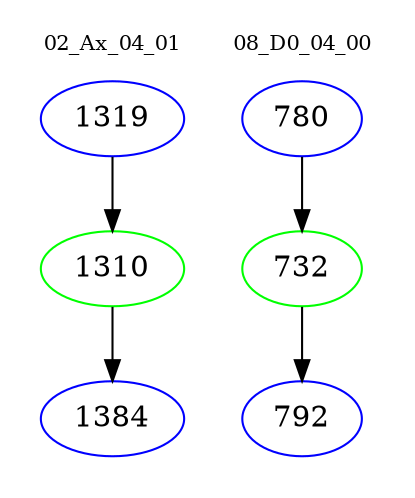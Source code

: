 digraph{
subgraph cluster_0 {
color = white
label = "02_Ax_04_01";
fontsize=10;
T0_1319 [label="1319", color="blue"]
T0_1319 -> T0_1310 [color="black"]
T0_1310 [label="1310", color="green"]
T0_1310 -> T0_1384 [color="black"]
T0_1384 [label="1384", color="blue"]
}
subgraph cluster_1 {
color = white
label = "08_D0_04_00";
fontsize=10;
T1_780 [label="780", color="blue"]
T1_780 -> T1_732 [color="black"]
T1_732 [label="732", color="green"]
T1_732 -> T1_792 [color="black"]
T1_792 [label="792", color="blue"]
}
}
